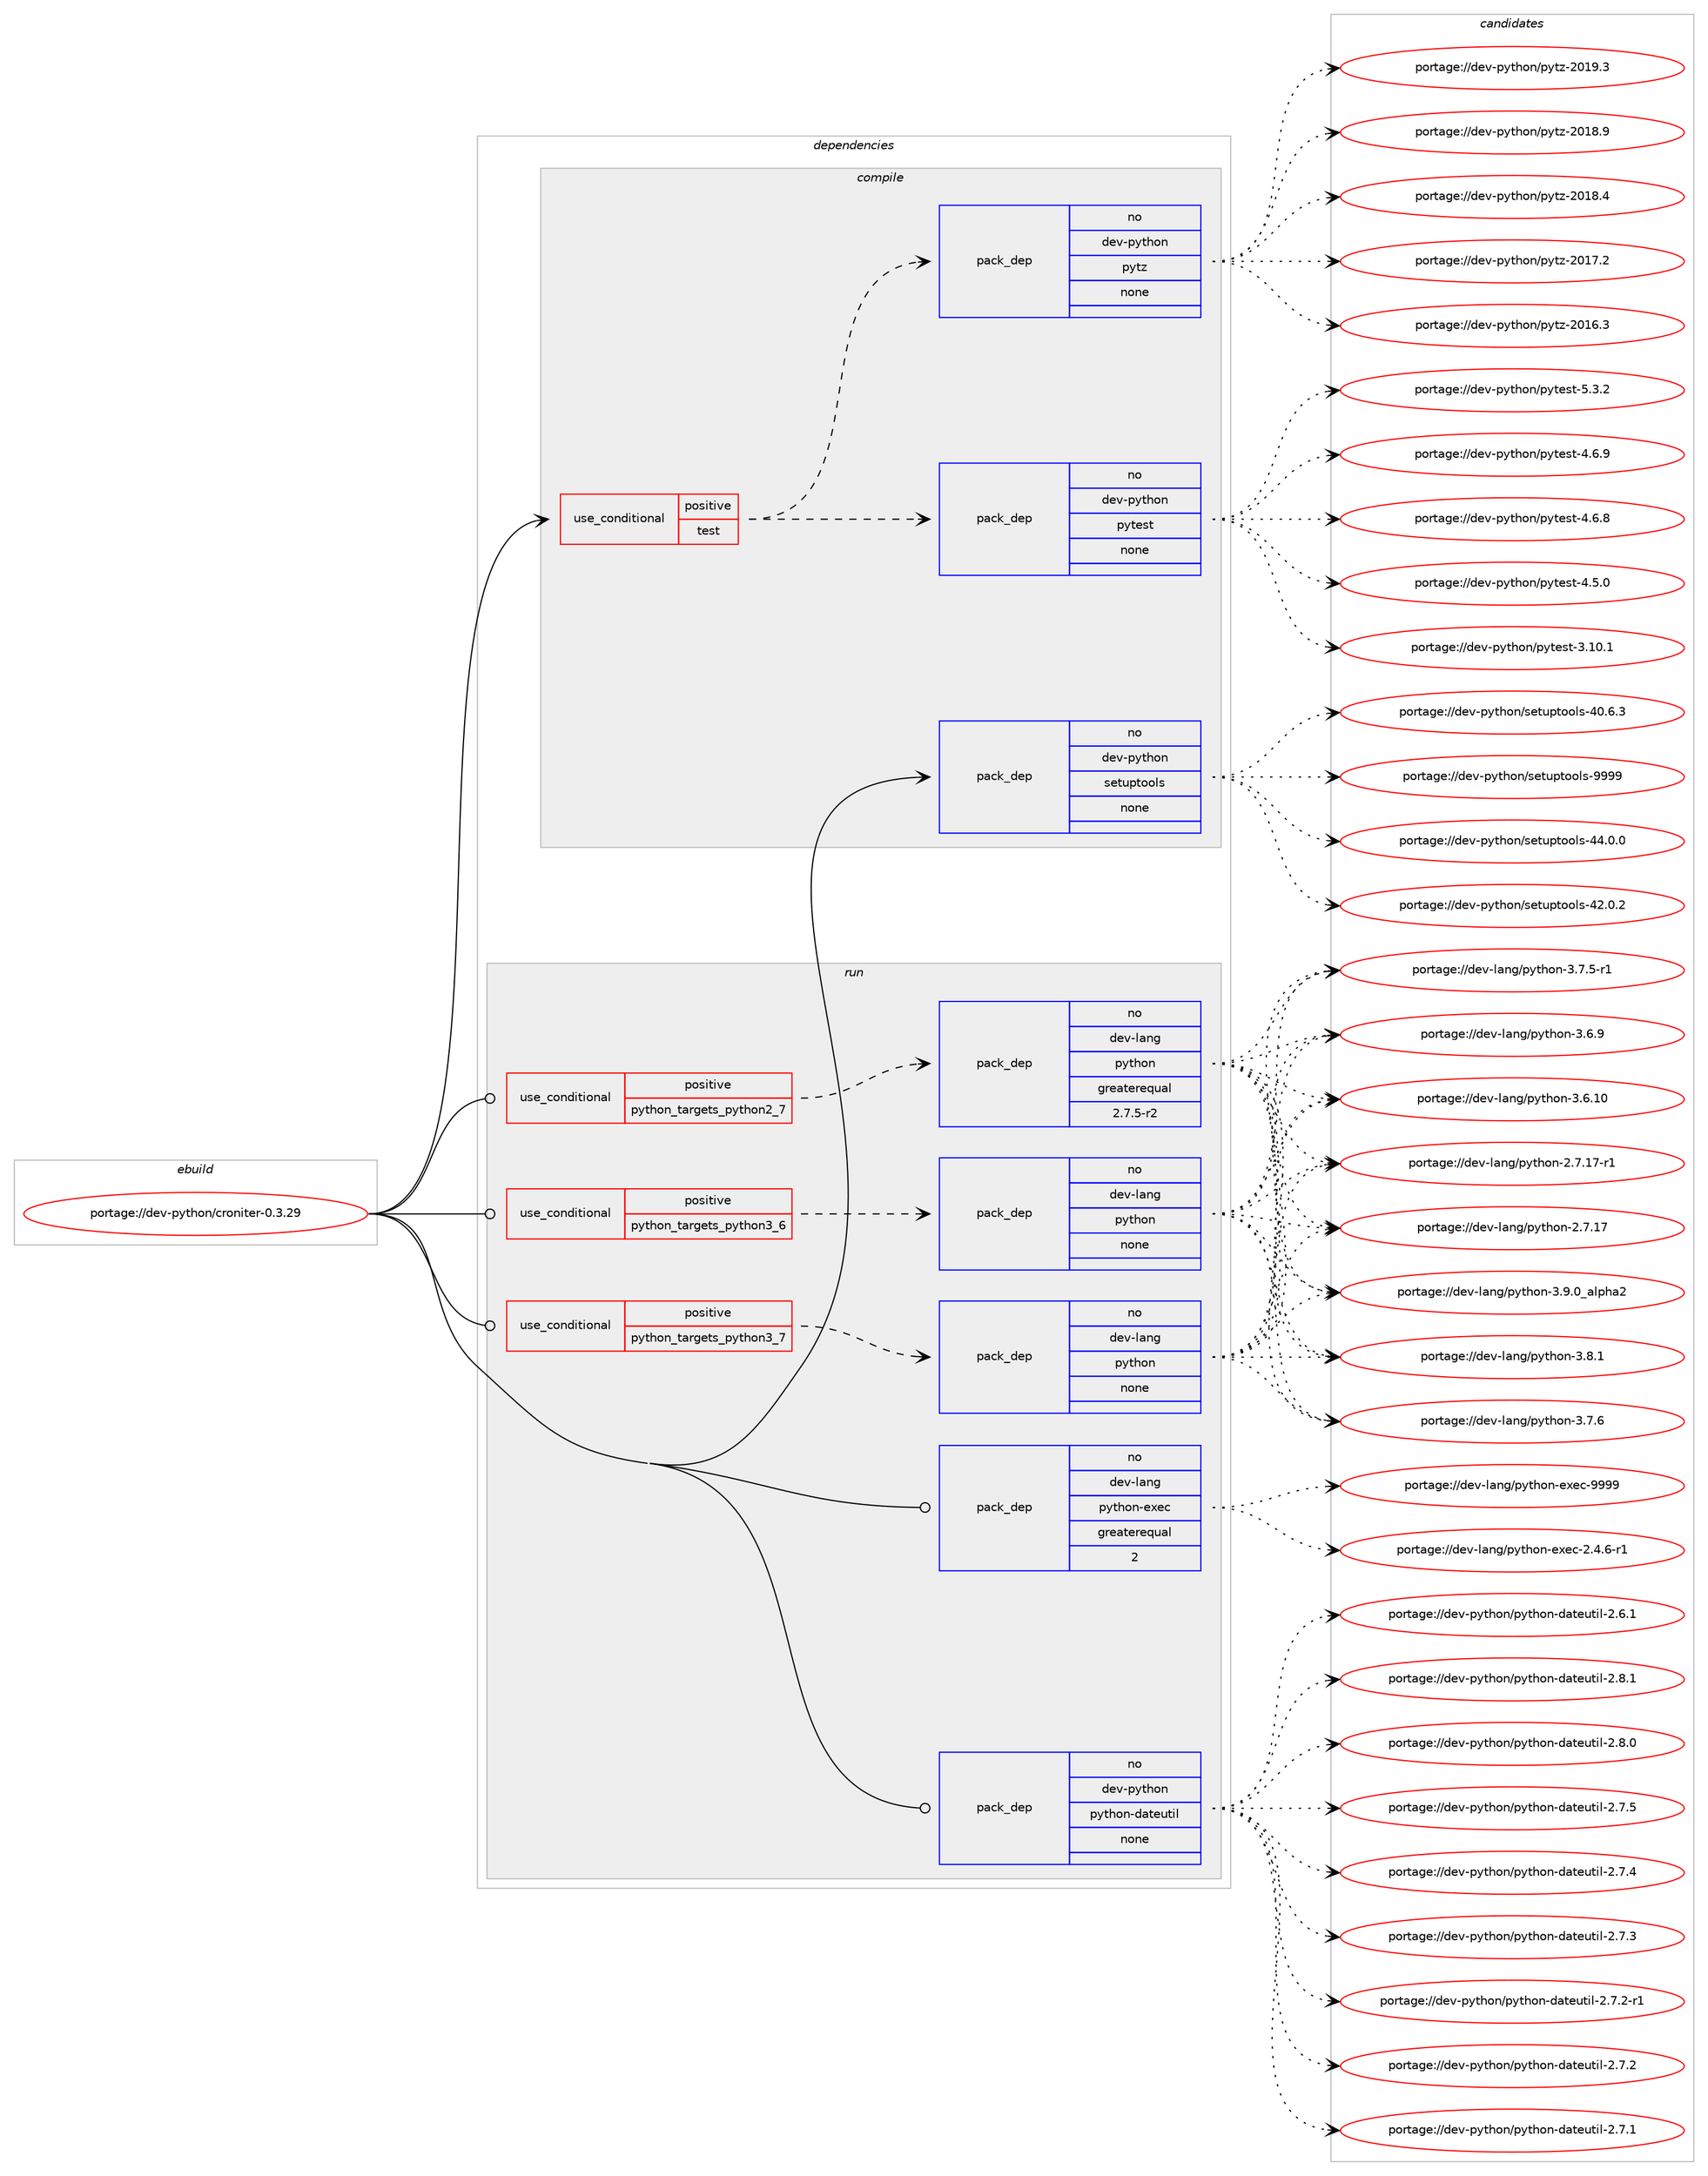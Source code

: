 digraph prolog {

# *************
# Graph options
# *************

newrank=true;
concentrate=true;
compound=true;
graph [rankdir=LR,fontname=Helvetica,fontsize=10,ranksep=1.5];#, ranksep=2.5, nodesep=0.2];
edge  [arrowhead=vee];
node  [fontname=Helvetica,fontsize=10];

# **********
# The ebuild
# **********

subgraph cluster_leftcol {
color=gray;
label=<<i>ebuild</i>>;
id [label="portage://dev-python/croniter-0.3.29", color=red, width=4, href="../dev-python/croniter-0.3.29.svg"];
}

# ****************
# The dependencies
# ****************

subgraph cluster_midcol {
color=gray;
label=<<i>dependencies</i>>;
subgraph cluster_compile {
fillcolor="#eeeeee";
style=filled;
label=<<i>compile</i>>;
subgraph cond117329 {
dependency465791 [label=<<TABLE BORDER="0" CELLBORDER="1" CELLSPACING="0" CELLPADDING="4"><TR><TD ROWSPAN="3" CELLPADDING="10">use_conditional</TD></TR><TR><TD>positive</TD></TR><TR><TD>test</TD></TR></TABLE>>, shape=none, color=red];
subgraph pack343455 {
dependency465792 [label=<<TABLE BORDER="0" CELLBORDER="1" CELLSPACING="0" CELLPADDING="4" WIDTH="220"><TR><TD ROWSPAN="6" CELLPADDING="30">pack_dep</TD></TR><TR><TD WIDTH="110">no</TD></TR><TR><TD>dev-python</TD></TR><TR><TD>pytest</TD></TR><TR><TD>none</TD></TR><TR><TD></TD></TR></TABLE>>, shape=none, color=blue];
}
dependency465791:e -> dependency465792:w [weight=20,style="dashed",arrowhead="vee"];
subgraph pack343456 {
dependency465793 [label=<<TABLE BORDER="0" CELLBORDER="1" CELLSPACING="0" CELLPADDING="4" WIDTH="220"><TR><TD ROWSPAN="6" CELLPADDING="30">pack_dep</TD></TR><TR><TD WIDTH="110">no</TD></TR><TR><TD>dev-python</TD></TR><TR><TD>pytz</TD></TR><TR><TD>none</TD></TR><TR><TD></TD></TR></TABLE>>, shape=none, color=blue];
}
dependency465791:e -> dependency465793:w [weight=20,style="dashed",arrowhead="vee"];
}
id:e -> dependency465791:w [weight=20,style="solid",arrowhead="vee"];
subgraph pack343457 {
dependency465794 [label=<<TABLE BORDER="0" CELLBORDER="1" CELLSPACING="0" CELLPADDING="4" WIDTH="220"><TR><TD ROWSPAN="6" CELLPADDING="30">pack_dep</TD></TR><TR><TD WIDTH="110">no</TD></TR><TR><TD>dev-python</TD></TR><TR><TD>setuptools</TD></TR><TR><TD>none</TD></TR><TR><TD></TD></TR></TABLE>>, shape=none, color=blue];
}
id:e -> dependency465794:w [weight=20,style="solid",arrowhead="vee"];
}
subgraph cluster_compileandrun {
fillcolor="#eeeeee";
style=filled;
label=<<i>compile and run</i>>;
}
subgraph cluster_run {
fillcolor="#eeeeee";
style=filled;
label=<<i>run</i>>;
subgraph cond117330 {
dependency465795 [label=<<TABLE BORDER="0" CELLBORDER="1" CELLSPACING="0" CELLPADDING="4"><TR><TD ROWSPAN="3" CELLPADDING="10">use_conditional</TD></TR><TR><TD>positive</TD></TR><TR><TD>python_targets_python2_7</TD></TR></TABLE>>, shape=none, color=red];
subgraph pack343458 {
dependency465796 [label=<<TABLE BORDER="0" CELLBORDER="1" CELLSPACING="0" CELLPADDING="4" WIDTH="220"><TR><TD ROWSPAN="6" CELLPADDING="30">pack_dep</TD></TR><TR><TD WIDTH="110">no</TD></TR><TR><TD>dev-lang</TD></TR><TR><TD>python</TD></TR><TR><TD>greaterequal</TD></TR><TR><TD>2.7.5-r2</TD></TR></TABLE>>, shape=none, color=blue];
}
dependency465795:e -> dependency465796:w [weight=20,style="dashed",arrowhead="vee"];
}
id:e -> dependency465795:w [weight=20,style="solid",arrowhead="odot"];
subgraph cond117331 {
dependency465797 [label=<<TABLE BORDER="0" CELLBORDER="1" CELLSPACING="0" CELLPADDING="4"><TR><TD ROWSPAN="3" CELLPADDING="10">use_conditional</TD></TR><TR><TD>positive</TD></TR><TR><TD>python_targets_python3_6</TD></TR></TABLE>>, shape=none, color=red];
subgraph pack343459 {
dependency465798 [label=<<TABLE BORDER="0" CELLBORDER="1" CELLSPACING="0" CELLPADDING="4" WIDTH="220"><TR><TD ROWSPAN="6" CELLPADDING="30">pack_dep</TD></TR><TR><TD WIDTH="110">no</TD></TR><TR><TD>dev-lang</TD></TR><TR><TD>python</TD></TR><TR><TD>none</TD></TR><TR><TD></TD></TR></TABLE>>, shape=none, color=blue];
}
dependency465797:e -> dependency465798:w [weight=20,style="dashed",arrowhead="vee"];
}
id:e -> dependency465797:w [weight=20,style="solid",arrowhead="odot"];
subgraph cond117332 {
dependency465799 [label=<<TABLE BORDER="0" CELLBORDER="1" CELLSPACING="0" CELLPADDING="4"><TR><TD ROWSPAN="3" CELLPADDING="10">use_conditional</TD></TR><TR><TD>positive</TD></TR><TR><TD>python_targets_python3_7</TD></TR></TABLE>>, shape=none, color=red];
subgraph pack343460 {
dependency465800 [label=<<TABLE BORDER="0" CELLBORDER="1" CELLSPACING="0" CELLPADDING="4" WIDTH="220"><TR><TD ROWSPAN="6" CELLPADDING="30">pack_dep</TD></TR><TR><TD WIDTH="110">no</TD></TR><TR><TD>dev-lang</TD></TR><TR><TD>python</TD></TR><TR><TD>none</TD></TR><TR><TD></TD></TR></TABLE>>, shape=none, color=blue];
}
dependency465799:e -> dependency465800:w [weight=20,style="dashed",arrowhead="vee"];
}
id:e -> dependency465799:w [weight=20,style="solid",arrowhead="odot"];
subgraph pack343461 {
dependency465801 [label=<<TABLE BORDER="0" CELLBORDER="1" CELLSPACING="0" CELLPADDING="4" WIDTH="220"><TR><TD ROWSPAN="6" CELLPADDING="30">pack_dep</TD></TR><TR><TD WIDTH="110">no</TD></TR><TR><TD>dev-lang</TD></TR><TR><TD>python-exec</TD></TR><TR><TD>greaterequal</TD></TR><TR><TD>2</TD></TR></TABLE>>, shape=none, color=blue];
}
id:e -> dependency465801:w [weight=20,style="solid",arrowhead="odot"];
subgraph pack343462 {
dependency465802 [label=<<TABLE BORDER="0" CELLBORDER="1" CELLSPACING="0" CELLPADDING="4" WIDTH="220"><TR><TD ROWSPAN="6" CELLPADDING="30">pack_dep</TD></TR><TR><TD WIDTH="110">no</TD></TR><TR><TD>dev-python</TD></TR><TR><TD>python-dateutil</TD></TR><TR><TD>none</TD></TR><TR><TD></TD></TR></TABLE>>, shape=none, color=blue];
}
id:e -> dependency465802:w [weight=20,style="solid",arrowhead="odot"];
}
}

# **************
# The candidates
# **************

subgraph cluster_choices {
rank=same;
color=gray;
label=<<i>candidates</i>>;

subgraph choice343455 {
color=black;
nodesep=1;
choice1001011184511212111610411111047112121116101115116455346514650 [label="portage://dev-python/pytest-5.3.2", color=red, width=4,href="../dev-python/pytest-5.3.2.svg"];
choice1001011184511212111610411111047112121116101115116455246544657 [label="portage://dev-python/pytest-4.6.9", color=red, width=4,href="../dev-python/pytest-4.6.9.svg"];
choice1001011184511212111610411111047112121116101115116455246544656 [label="portage://dev-python/pytest-4.6.8", color=red, width=4,href="../dev-python/pytest-4.6.8.svg"];
choice1001011184511212111610411111047112121116101115116455246534648 [label="portage://dev-python/pytest-4.5.0", color=red, width=4,href="../dev-python/pytest-4.5.0.svg"];
choice100101118451121211161041111104711212111610111511645514649484649 [label="portage://dev-python/pytest-3.10.1", color=red, width=4,href="../dev-python/pytest-3.10.1.svg"];
dependency465792:e -> choice1001011184511212111610411111047112121116101115116455346514650:w [style=dotted,weight="100"];
dependency465792:e -> choice1001011184511212111610411111047112121116101115116455246544657:w [style=dotted,weight="100"];
dependency465792:e -> choice1001011184511212111610411111047112121116101115116455246544656:w [style=dotted,weight="100"];
dependency465792:e -> choice1001011184511212111610411111047112121116101115116455246534648:w [style=dotted,weight="100"];
dependency465792:e -> choice100101118451121211161041111104711212111610111511645514649484649:w [style=dotted,weight="100"];
}
subgraph choice343456 {
color=black;
nodesep=1;
choice100101118451121211161041111104711212111612245504849574651 [label="portage://dev-python/pytz-2019.3", color=red, width=4,href="../dev-python/pytz-2019.3.svg"];
choice100101118451121211161041111104711212111612245504849564657 [label="portage://dev-python/pytz-2018.9", color=red, width=4,href="../dev-python/pytz-2018.9.svg"];
choice100101118451121211161041111104711212111612245504849564652 [label="portage://dev-python/pytz-2018.4", color=red, width=4,href="../dev-python/pytz-2018.4.svg"];
choice100101118451121211161041111104711212111612245504849554650 [label="portage://dev-python/pytz-2017.2", color=red, width=4,href="../dev-python/pytz-2017.2.svg"];
choice100101118451121211161041111104711212111612245504849544651 [label="portage://dev-python/pytz-2016.3", color=red, width=4,href="../dev-python/pytz-2016.3.svg"];
dependency465793:e -> choice100101118451121211161041111104711212111612245504849574651:w [style=dotted,weight="100"];
dependency465793:e -> choice100101118451121211161041111104711212111612245504849564657:w [style=dotted,weight="100"];
dependency465793:e -> choice100101118451121211161041111104711212111612245504849564652:w [style=dotted,weight="100"];
dependency465793:e -> choice100101118451121211161041111104711212111612245504849554650:w [style=dotted,weight="100"];
dependency465793:e -> choice100101118451121211161041111104711212111612245504849544651:w [style=dotted,weight="100"];
}
subgraph choice343457 {
color=black;
nodesep=1;
choice10010111845112121116104111110471151011161171121161111111081154557575757 [label="portage://dev-python/setuptools-9999", color=red, width=4,href="../dev-python/setuptools-9999.svg"];
choice100101118451121211161041111104711510111611711211611111110811545525246484648 [label="portage://dev-python/setuptools-44.0.0", color=red, width=4,href="../dev-python/setuptools-44.0.0.svg"];
choice100101118451121211161041111104711510111611711211611111110811545525046484650 [label="portage://dev-python/setuptools-42.0.2", color=red, width=4,href="../dev-python/setuptools-42.0.2.svg"];
choice100101118451121211161041111104711510111611711211611111110811545524846544651 [label="portage://dev-python/setuptools-40.6.3", color=red, width=4,href="../dev-python/setuptools-40.6.3.svg"];
dependency465794:e -> choice10010111845112121116104111110471151011161171121161111111081154557575757:w [style=dotted,weight="100"];
dependency465794:e -> choice100101118451121211161041111104711510111611711211611111110811545525246484648:w [style=dotted,weight="100"];
dependency465794:e -> choice100101118451121211161041111104711510111611711211611111110811545525046484650:w [style=dotted,weight="100"];
dependency465794:e -> choice100101118451121211161041111104711510111611711211611111110811545524846544651:w [style=dotted,weight="100"];
}
subgraph choice343458 {
color=black;
nodesep=1;
choice10010111845108971101034711212111610411111045514657464895971081121049750 [label="portage://dev-lang/python-3.9.0_alpha2", color=red, width=4,href="../dev-lang/python-3.9.0_alpha2.svg"];
choice100101118451089711010347112121116104111110455146564649 [label="portage://dev-lang/python-3.8.1", color=red, width=4,href="../dev-lang/python-3.8.1.svg"];
choice100101118451089711010347112121116104111110455146554654 [label="portage://dev-lang/python-3.7.6", color=red, width=4,href="../dev-lang/python-3.7.6.svg"];
choice1001011184510897110103471121211161041111104551465546534511449 [label="portage://dev-lang/python-3.7.5-r1", color=red, width=4,href="../dev-lang/python-3.7.5-r1.svg"];
choice100101118451089711010347112121116104111110455146544657 [label="portage://dev-lang/python-3.6.9", color=red, width=4,href="../dev-lang/python-3.6.9.svg"];
choice10010111845108971101034711212111610411111045514654464948 [label="portage://dev-lang/python-3.6.10", color=red, width=4,href="../dev-lang/python-3.6.10.svg"];
choice100101118451089711010347112121116104111110455046554649554511449 [label="portage://dev-lang/python-2.7.17-r1", color=red, width=4,href="../dev-lang/python-2.7.17-r1.svg"];
choice10010111845108971101034711212111610411111045504655464955 [label="portage://dev-lang/python-2.7.17", color=red, width=4,href="../dev-lang/python-2.7.17.svg"];
dependency465796:e -> choice10010111845108971101034711212111610411111045514657464895971081121049750:w [style=dotted,weight="100"];
dependency465796:e -> choice100101118451089711010347112121116104111110455146564649:w [style=dotted,weight="100"];
dependency465796:e -> choice100101118451089711010347112121116104111110455146554654:w [style=dotted,weight="100"];
dependency465796:e -> choice1001011184510897110103471121211161041111104551465546534511449:w [style=dotted,weight="100"];
dependency465796:e -> choice100101118451089711010347112121116104111110455146544657:w [style=dotted,weight="100"];
dependency465796:e -> choice10010111845108971101034711212111610411111045514654464948:w [style=dotted,weight="100"];
dependency465796:e -> choice100101118451089711010347112121116104111110455046554649554511449:w [style=dotted,weight="100"];
dependency465796:e -> choice10010111845108971101034711212111610411111045504655464955:w [style=dotted,weight="100"];
}
subgraph choice343459 {
color=black;
nodesep=1;
choice10010111845108971101034711212111610411111045514657464895971081121049750 [label="portage://dev-lang/python-3.9.0_alpha2", color=red, width=4,href="../dev-lang/python-3.9.0_alpha2.svg"];
choice100101118451089711010347112121116104111110455146564649 [label="portage://dev-lang/python-3.8.1", color=red, width=4,href="../dev-lang/python-3.8.1.svg"];
choice100101118451089711010347112121116104111110455146554654 [label="portage://dev-lang/python-3.7.6", color=red, width=4,href="../dev-lang/python-3.7.6.svg"];
choice1001011184510897110103471121211161041111104551465546534511449 [label="portage://dev-lang/python-3.7.5-r1", color=red, width=4,href="../dev-lang/python-3.7.5-r1.svg"];
choice100101118451089711010347112121116104111110455146544657 [label="portage://dev-lang/python-3.6.9", color=red, width=4,href="../dev-lang/python-3.6.9.svg"];
choice10010111845108971101034711212111610411111045514654464948 [label="portage://dev-lang/python-3.6.10", color=red, width=4,href="../dev-lang/python-3.6.10.svg"];
choice100101118451089711010347112121116104111110455046554649554511449 [label="portage://dev-lang/python-2.7.17-r1", color=red, width=4,href="../dev-lang/python-2.7.17-r1.svg"];
choice10010111845108971101034711212111610411111045504655464955 [label="portage://dev-lang/python-2.7.17", color=red, width=4,href="../dev-lang/python-2.7.17.svg"];
dependency465798:e -> choice10010111845108971101034711212111610411111045514657464895971081121049750:w [style=dotted,weight="100"];
dependency465798:e -> choice100101118451089711010347112121116104111110455146564649:w [style=dotted,weight="100"];
dependency465798:e -> choice100101118451089711010347112121116104111110455146554654:w [style=dotted,weight="100"];
dependency465798:e -> choice1001011184510897110103471121211161041111104551465546534511449:w [style=dotted,weight="100"];
dependency465798:e -> choice100101118451089711010347112121116104111110455146544657:w [style=dotted,weight="100"];
dependency465798:e -> choice10010111845108971101034711212111610411111045514654464948:w [style=dotted,weight="100"];
dependency465798:e -> choice100101118451089711010347112121116104111110455046554649554511449:w [style=dotted,weight="100"];
dependency465798:e -> choice10010111845108971101034711212111610411111045504655464955:w [style=dotted,weight="100"];
}
subgraph choice343460 {
color=black;
nodesep=1;
choice10010111845108971101034711212111610411111045514657464895971081121049750 [label="portage://dev-lang/python-3.9.0_alpha2", color=red, width=4,href="../dev-lang/python-3.9.0_alpha2.svg"];
choice100101118451089711010347112121116104111110455146564649 [label="portage://dev-lang/python-3.8.1", color=red, width=4,href="../dev-lang/python-3.8.1.svg"];
choice100101118451089711010347112121116104111110455146554654 [label="portage://dev-lang/python-3.7.6", color=red, width=4,href="../dev-lang/python-3.7.6.svg"];
choice1001011184510897110103471121211161041111104551465546534511449 [label="portage://dev-lang/python-3.7.5-r1", color=red, width=4,href="../dev-lang/python-3.7.5-r1.svg"];
choice100101118451089711010347112121116104111110455146544657 [label="portage://dev-lang/python-3.6.9", color=red, width=4,href="../dev-lang/python-3.6.9.svg"];
choice10010111845108971101034711212111610411111045514654464948 [label="portage://dev-lang/python-3.6.10", color=red, width=4,href="../dev-lang/python-3.6.10.svg"];
choice100101118451089711010347112121116104111110455046554649554511449 [label="portage://dev-lang/python-2.7.17-r1", color=red, width=4,href="../dev-lang/python-2.7.17-r1.svg"];
choice10010111845108971101034711212111610411111045504655464955 [label="portage://dev-lang/python-2.7.17", color=red, width=4,href="../dev-lang/python-2.7.17.svg"];
dependency465800:e -> choice10010111845108971101034711212111610411111045514657464895971081121049750:w [style=dotted,weight="100"];
dependency465800:e -> choice100101118451089711010347112121116104111110455146564649:w [style=dotted,weight="100"];
dependency465800:e -> choice100101118451089711010347112121116104111110455146554654:w [style=dotted,weight="100"];
dependency465800:e -> choice1001011184510897110103471121211161041111104551465546534511449:w [style=dotted,weight="100"];
dependency465800:e -> choice100101118451089711010347112121116104111110455146544657:w [style=dotted,weight="100"];
dependency465800:e -> choice10010111845108971101034711212111610411111045514654464948:w [style=dotted,weight="100"];
dependency465800:e -> choice100101118451089711010347112121116104111110455046554649554511449:w [style=dotted,weight="100"];
dependency465800:e -> choice10010111845108971101034711212111610411111045504655464955:w [style=dotted,weight="100"];
}
subgraph choice343461 {
color=black;
nodesep=1;
choice10010111845108971101034711212111610411111045101120101994557575757 [label="portage://dev-lang/python-exec-9999", color=red, width=4,href="../dev-lang/python-exec-9999.svg"];
choice10010111845108971101034711212111610411111045101120101994550465246544511449 [label="portage://dev-lang/python-exec-2.4.6-r1", color=red, width=4,href="../dev-lang/python-exec-2.4.6-r1.svg"];
dependency465801:e -> choice10010111845108971101034711212111610411111045101120101994557575757:w [style=dotted,weight="100"];
dependency465801:e -> choice10010111845108971101034711212111610411111045101120101994550465246544511449:w [style=dotted,weight="100"];
}
subgraph choice343462 {
color=black;
nodesep=1;
choice10010111845112121116104111110471121211161041111104510097116101117116105108455046564649 [label="portage://dev-python/python-dateutil-2.8.1", color=red, width=4,href="../dev-python/python-dateutil-2.8.1.svg"];
choice10010111845112121116104111110471121211161041111104510097116101117116105108455046564648 [label="portage://dev-python/python-dateutil-2.8.0", color=red, width=4,href="../dev-python/python-dateutil-2.8.0.svg"];
choice10010111845112121116104111110471121211161041111104510097116101117116105108455046554653 [label="portage://dev-python/python-dateutil-2.7.5", color=red, width=4,href="../dev-python/python-dateutil-2.7.5.svg"];
choice10010111845112121116104111110471121211161041111104510097116101117116105108455046554652 [label="portage://dev-python/python-dateutil-2.7.4", color=red, width=4,href="../dev-python/python-dateutil-2.7.4.svg"];
choice10010111845112121116104111110471121211161041111104510097116101117116105108455046554651 [label="portage://dev-python/python-dateutil-2.7.3", color=red, width=4,href="../dev-python/python-dateutil-2.7.3.svg"];
choice100101118451121211161041111104711212111610411111045100971161011171161051084550465546504511449 [label="portage://dev-python/python-dateutil-2.7.2-r1", color=red, width=4,href="../dev-python/python-dateutil-2.7.2-r1.svg"];
choice10010111845112121116104111110471121211161041111104510097116101117116105108455046554650 [label="portage://dev-python/python-dateutil-2.7.2", color=red, width=4,href="../dev-python/python-dateutil-2.7.2.svg"];
choice10010111845112121116104111110471121211161041111104510097116101117116105108455046554649 [label="portage://dev-python/python-dateutil-2.7.1", color=red, width=4,href="../dev-python/python-dateutil-2.7.1.svg"];
choice10010111845112121116104111110471121211161041111104510097116101117116105108455046544649 [label="portage://dev-python/python-dateutil-2.6.1", color=red, width=4,href="../dev-python/python-dateutil-2.6.1.svg"];
dependency465802:e -> choice10010111845112121116104111110471121211161041111104510097116101117116105108455046564649:w [style=dotted,weight="100"];
dependency465802:e -> choice10010111845112121116104111110471121211161041111104510097116101117116105108455046564648:w [style=dotted,weight="100"];
dependency465802:e -> choice10010111845112121116104111110471121211161041111104510097116101117116105108455046554653:w [style=dotted,weight="100"];
dependency465802:e -> choice10010111845112121116104111110471121211161041111104510097116101117116105108455046554652:w [style=dotted,weight="100"];
dependency465802:e -> choice10010111845112121116104111110471121211161041111104510097116101117116105108455046554651:w [style=dotted,weight="100"];
dependency465802:e -> choice100101118451121211161041111104711212111610411111045100971161011171161051084550465546504511449:w [style=dotted,weight="100"];
dependency465802:e -> choice10010111845112121116104111110471121211161041111104510097116101117116105108455046554650:w [style=dotted,weight="100"];
dependency465802:e -> choice10010111845112121116104111110471121211161041111104510097116101117116105108455046554649:w [style=dotted,weight="100"];
dependency465802:e -> choice10010111845112121116104111110471121211161041111104510097116101117116105108455046544649:w [style=dotted,weight="100"];
}
}

}
